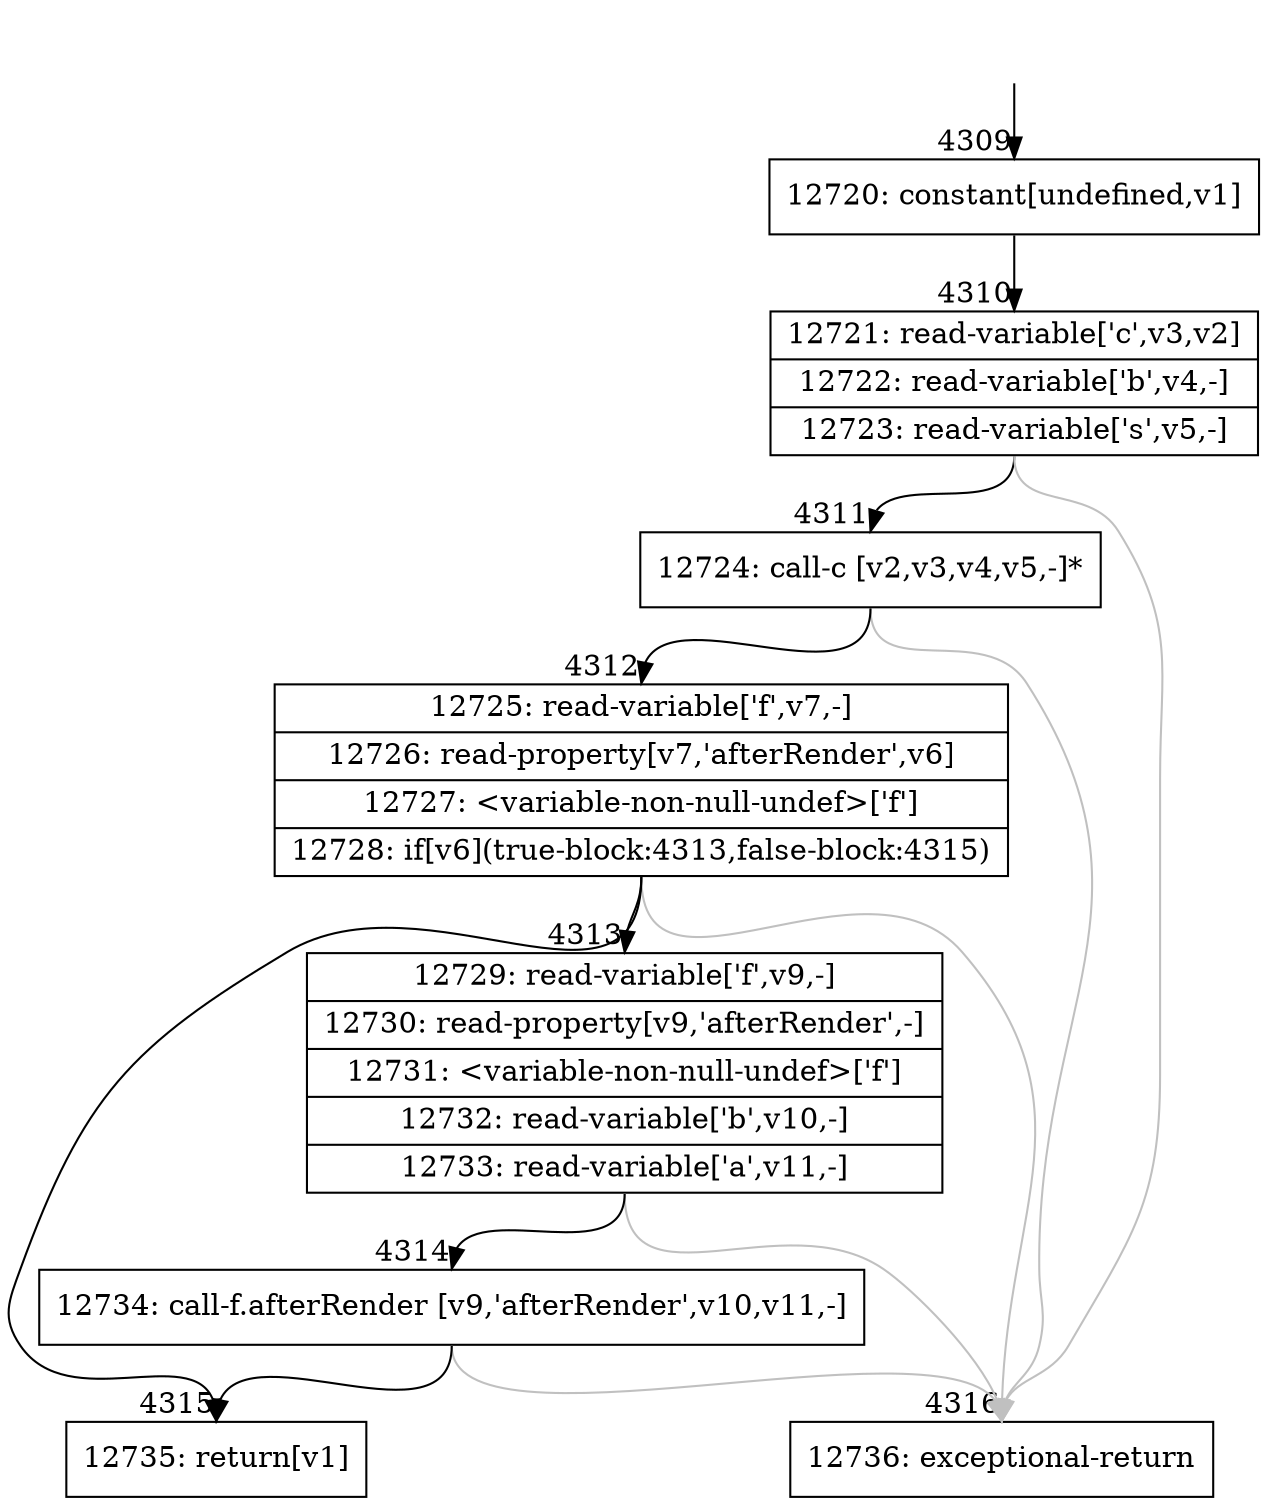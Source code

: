 digraph {
rankdir="TD"
BB_entry356[shape=none,label=""];
BB_entry356 -> BB4309 [tailport=s, headport=n, headlabel="    4309"]
BB4309 [shape=record label="{12720: constant[undefined,v1]}" ] 
BB4309 -> BB4310 [tailport=s, headport=n, headlabel="      4310"]
BB4310 [shape=record label="{12721: read-variable['c',v3,v2]|12722: read-variable['b',v4,-]|12723: read-variable['s',v5,-]}" ] 
BB4310 -> BB4311 [tailport=s, headport=n, headlabel="      4311"]
BB4310 -> BB4316 [tailport=s, headport=n, color=gray, headlabel="      4316"]
BB4311 [shape=record label="{12724: call-c [v2,v3,v4,v5,-]*}" ] 
BB4311 -> BB4312 [tailport=s, headport=n, headlabel="      4312"]
BB4311 -> BB4316 [tailport=s, headport=n, color=gray]
BB4312 [shape=record label="{12725: read-variable['f',v7,-]|12726: read-property[v7,'afterRender',v6]|12727: \<variable-non-null-undef\>['f']|12728: if[v6](true-block:4313,false-block:4315)}" ] 
BB4312 -> BB4315 [tailport=s, headport=n, headlabel="      4315"]
BB4312 -> BB4313 [tailport=s, headport=n, headlabel="      4313"]
BB4312 -> BB4316 [tailport=s, headport=n, color=gray]
BB4313 [shape=record label="{12729: read-variable['f',v9,-]|12730: read-property[v9,'afterRender',-]|12731: \<variable-non-null-undef\>['f']|12732: read-variable['b',v10,-]|12733: read-variable['a',v11,-]}" ] 
BB4313 -> BB4314 [tailport=s, headport=n, headlabel="      4314"]
BB4313 -> BB4316 [tailport=s, headport=n, color=gray]
BB4314 [shape=record label="{12734: call-f.afterRender [v9,'afterRender',v10,v11,-]}" ] 
BB4314 -> BB4315 [tailport=s, headport=n]
BB4314 -> BB4316 [tailport=s, headport=n, color=gray]
BB4315 [shape=record label="{12735: return[v1]}" ] 
BB4316 [shape=record label="{12736: exceptional-return}" ] 
}
